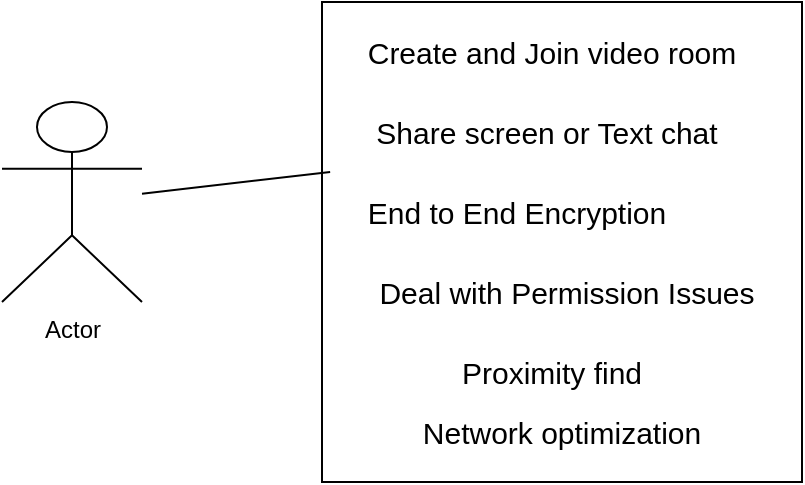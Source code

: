 <mxfile>
    <diagram id="mmGmBcVSYlRYnN5qU3bW" name="Page-1">
        <mxGraphModel dx="1284" dy="503" grid="1" gridSize="10" guides="1" tooltips="1" connect="1" arrows="1" fold="1" page="1" pageScale="1" pageWidth="850" pageHeight="1100" background="none" math="0" shadow="0" adaptiveColors="auto">
            <root>
                <mxCell id="0"/>
                <mxCell id="1" parent="0"/>
                <mxCell id="2" value="Actor" style="shape=umlActor;verticalLabelPosition=bottom;verticalAlign=top;html=1;outlineConnect=0;" parent="1" vertex="1">
                    <mxGeometry x="60" y="210" width="70" height="100" as="geometry"/>
                </mxCell>
                <mxCell id="3" value="" style="whiteSpace=wrap;html=1;aspect=fixed;" parent="1" vertex="1">
                    <mxGeometry x="220" y="160" width="240" height="240" as="geometry"/>
                </mxCell>
                <mxCell id="4" value="Create and Join video room" style="text;html=1;align=center;verticalAlign=middle;whiteSpace=wrap;rounded=0;fontSize=15;" parent="1" vertex="1">
                    <mxGeometry x="240" y="170" width="190" height="30" as="geometry"/>
                </mxCell>
                <mxCell id="5" value="Share screen or Text chat" style="text;html=1;align=center;verticalAlign=middle;whiteSpace=wrap;rounded=0;fontSize=15;" parent="1" vertex="1">
                    <mxGeometry x="245" y="210" width="175" height="30" as="geometry"/>
                </mxCell>
                <mxCell id="6" value="End to End Encryption" style="text;html=1;align=center;verticalAlign=middle;whiteSpace=wrap;rounded=0;fontSize=15;" parent="1" vertex="1">
                    <mxGeometry x="225" y="250" width="185" height="30" as="geometry"/>
                </mxCell>
                <mxCell id="8" value="Proximity find" style="text;html=1;align=center;verticalAlign=middle;whiteSpace=wrap;rounded=0;fontSize=15;" parent="1" vertex="1">
                    <mxGeometry x="255" y="330" width="160" height="30" as="geometry"/>
                </mxCell>
                <mxCell id="9" value="Deal with Permission Issues" style="text;html=1;align=center;verticalAlign=middle;whiteSpace=wrap;rounded=0;fontSize=15;" parent="1" vertex="1">
                    <mxGeometry x="245" y="290" width="195" height="30" as="geometry"/>
                </mxCell>
                <mxCell id="10" value="" style="endArrow=none;html=1;entryX=0.017;entryY=0.354;entryDx=0;entryDy=0;entryPerimeter=0;" parent="1" source="2" target="3" edge="1">
                    <mxGeometry width="50" height="50" relative="1" as="geometry">
                        <mxPoint x="130" y="240" as="sourcePoint"/>
                        <mxPoint x="210" y="190" as="targetPoint"/>
                    </mxGeometry>
                </mxCell>
                <mxCell id="11" value="Network optimization" style="text;html=1;align=center;verticalAlign=middle;whiteSpace=wrap;rounded=0;fontSize=15;" vertex="1" parent="1">
                    <mxGeometry x="260" y="360" width="160" height="30" as="geometry"/>
                </mxCell>
            </root>
        </mxGraphModel>
    </diagram>
</mxfile>